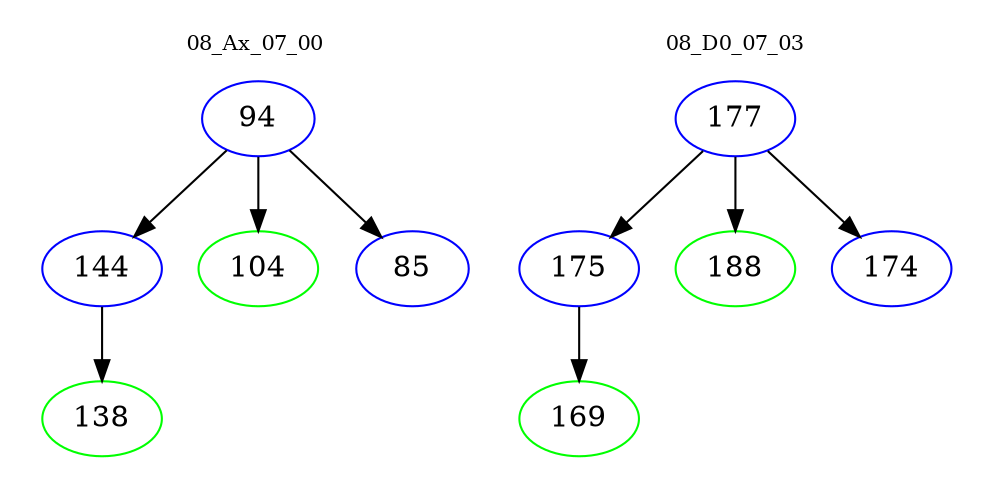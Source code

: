 digraph{
subgraph cluster_0 {
color = white
label = "08_Ax_07_00";
fontsize=10;
T0_94 [label="94", color="blue"]
T0_94 -> T0_144 [color="black"]
T0_144 [label="144", color="blue"]
T0_144 -> T0_138 [color="black"]
T0_138 [label="138", color="green"]
T0_94 -> T0_104 [color="black"]
T0_104 [label="104", color="green"]
T0_94 -> T0_85 [color="black"]
T0_85 [label="85", color="blue"]
}
subgraph cluster_1 {
color = white
label = "08_D0_07_03";
fontsize=10;
T1_177 [label="177", color="blue"]
T1_177 -> T1_175 [color="black"]
T1_175 [label="175", color="blue"]
T1_175 -> T1_169 [color="black"]
T1_169 [label="169", color="green"]
T1_177 -> T1_188 [color="black"]
T1_188 [label="188", color="green"]
T1_177 -> T1_174 [color="black"]
T1_174 [label="174", color="blue"]
}
}
